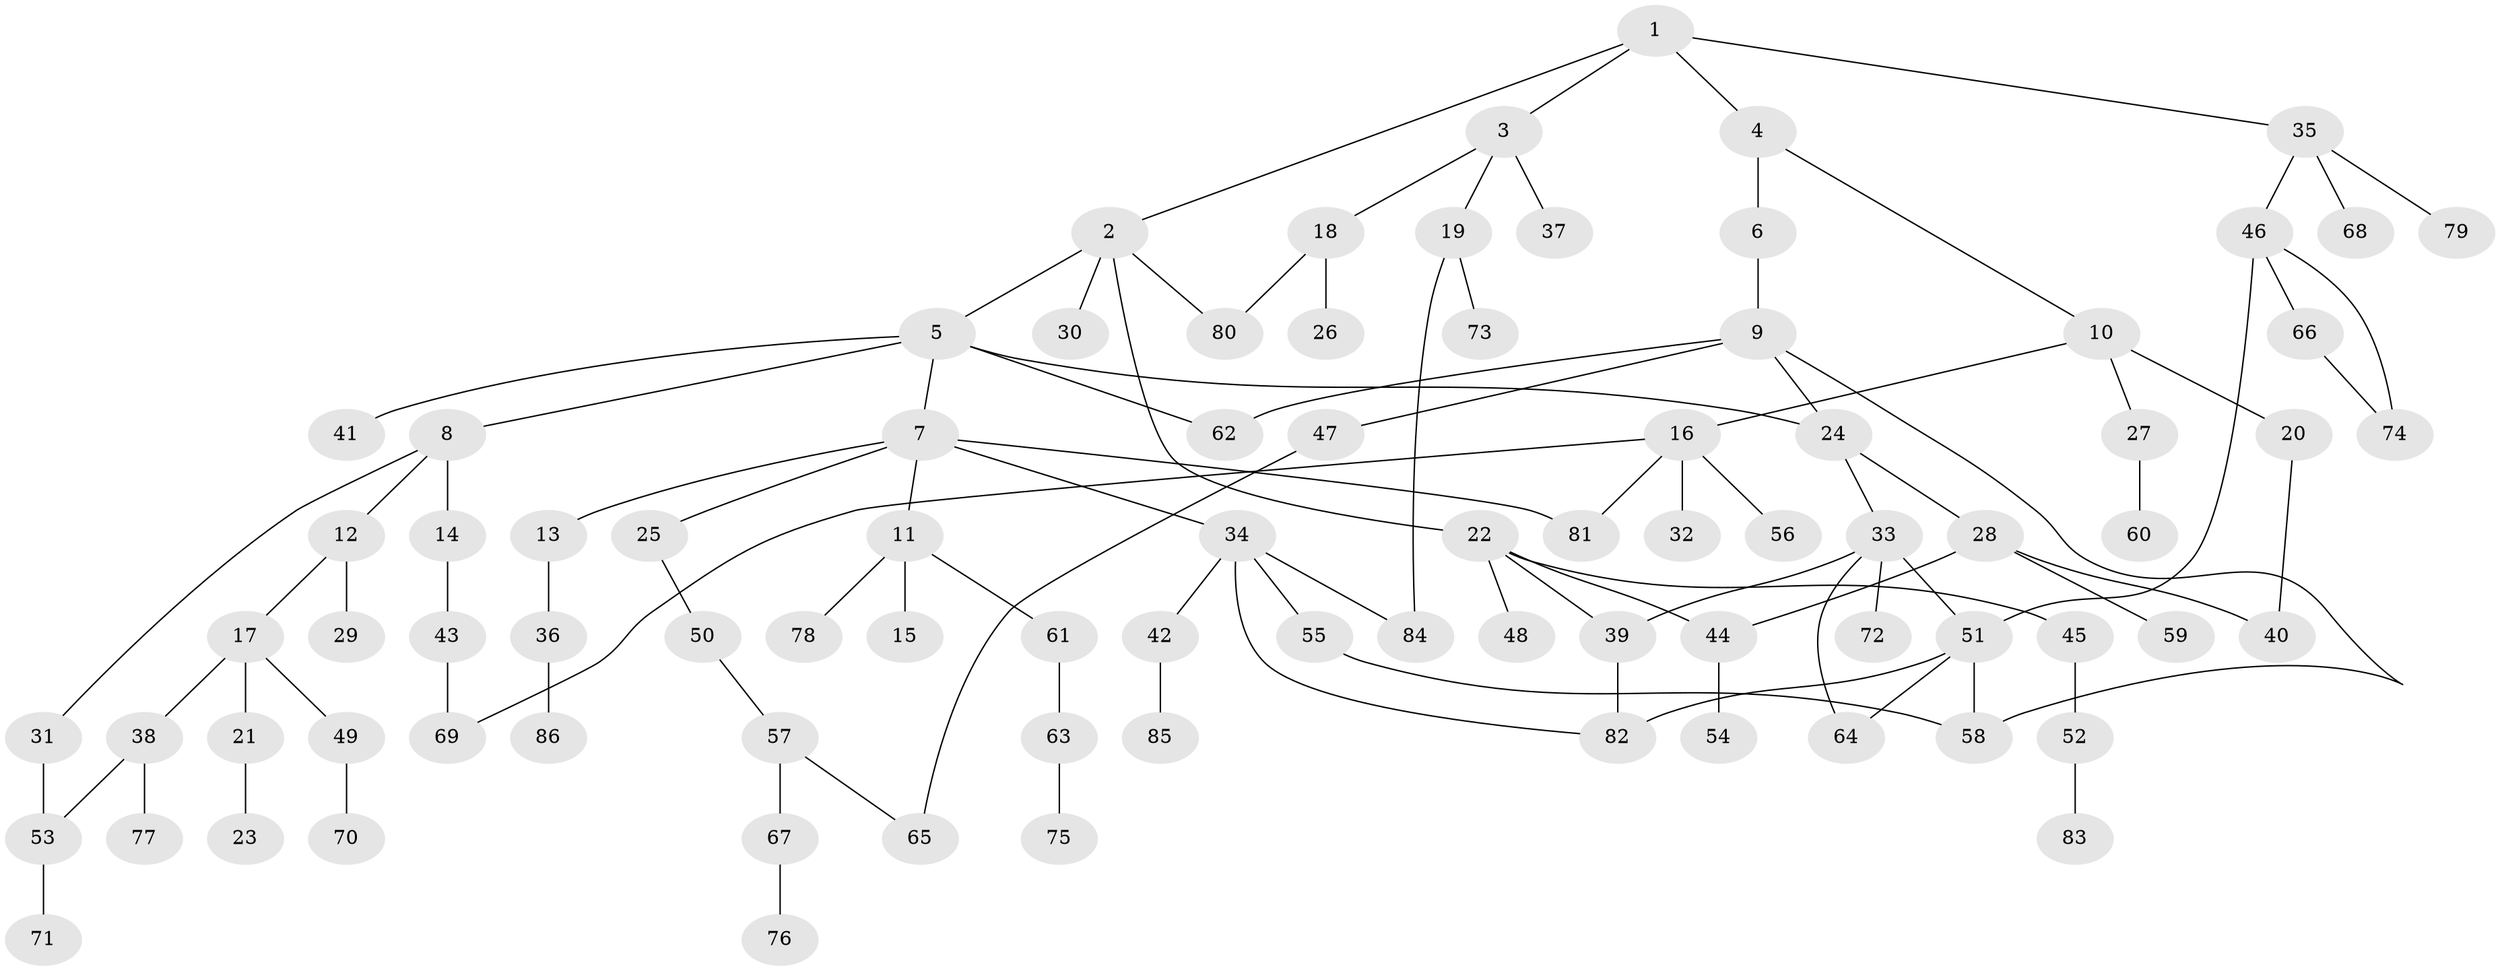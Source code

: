 // original degree distribution, {5: 0.07746478873239436, 3: 0.13380281690140844, 7: 0.014084507042253521, 2: 0.31690140845070425, 6: 0.014084507042253521, 4: 0.06338028169014084, 1: 0.38028169014084506}
// Generated by graph-tools (version 1.1) at 2025/48/03/04/25 22:48:49]
// undirected, 86 vertices, 103 edges
graph export_dot {
  node [color=gray90,style=filled];
  1;
  2;
  3;
  4;
  5;
  6;
  7;
  8;
  9;
  10;
  11;
  12;
  13;
  14;
  15;
  16;
  17;
  18;
  19;
  20;
  21;
  22;
  23;
  24;
  25;
  26;
  27;
  28;
  29;
  30;
  31;
  32;
  33;
  34;
  35;
  36;
  37;
  38;
  39;
  40;
  41;
  42;
  43;
  44;
  45;
  46;
  47;
  48;
  49;
  50;
  51;
  52;
  53;
  54;
  55;
  56;
  57;
  58;
  59;
  60;
  61;
  62;
  63;
  64;
  65;
  66;
  67;
  68;
  69;
  70;
  71;
  72;
  73;
  74;
  75;
  76;
  77;
  78;
  79;
  80;
  81;
  82;
  83;
  84;
  85;
  86;
  1 -- 2 [weight=1.0];
  1 -- 3 [weight=1.0];
  1 -- 4 [weight=1.0];
  1 -- 35 [weight=1.0];
  2 -- 5 [weight=1.0];
  2 -- 22 [weight=1.0];
  2 -- 30 [weight=2.0];
  2 -- 80 [weight=1.0];
  3 -- 18 [weight=1.0];
  3 -- 19 [weight=1.0];
  3 -- 37 [weight=1.0];
  4 -- 6 [weight=1.0];
  4 -- 10 [weight=1.0];
  5 -- 7 [weight=1.0];
  5 -- 8 [weight=1.0];
  5 -- 24 [weight=1.0];
  5 -- 41 [weight=1.0];
  5 -- 62 [weight=1.0];
  6 -- 9 [weight=1.0];
  7 -- 11 [weight=1.0];
  7 -- 13 [weight=1.0];
  7 -- 25 [weight=1.0];
  7 -- 34 [weight=1.0];
  7 -- 81 [weight=1.0];
  8 -- 12 [weight=1.0];
  8 -- 14 [weight=1.0];
  8 -- 31 [weight=1.0];
  9 -- 24 [weight=1.0];
  9 -- 47 [weight=1.0];
  9 -- 58 [weight=1.0];
  9 -- 62 [weight=1.0];
  10 -- 16 [weight=1.0];
  10 -- 20 [weight=1.0];
  10 -- 27 [weight=1.0];
  11 -- 15 [weight=1.0];
  11 -- 61 [weight=1.0];
  11 -- 78 [weight=1.0];
  12 -- 17 [weight=1.0];
  12 -- 29 [weight=1.0];
  13 -- 36 [weight=1.0];
  14 -- 43 [weight=1.0];
  16 -- 32 [weight=1.0];
  16 -- 56 [weight=1.0];
  16 -- 69 [weight=1.0];
  16 -- 81 [weight=1.0];
  17 -- 21 [weight=1.0];
  17 -- 38 [weight=1.0];
  17 -- 49 [weight=1.0];
  18 -- 26 [weight=1.0];
  18 -- 80 [weight=1.0];
  19 -- 73 [weight=1.0];
  19 -- 84 [weight=1.0];
  20 -- 40 [weight=1.0];
  21 -- 23 [weight=1.0];
  22 -- 39 [weight=1.0];
  22 -- 44 [weight=1.0];
  22 -- 45 [weight=1.0];
  22 -- 48 [weight=1.0];
  24 -- 28 [weight=1.0];
  24 -- 33 [weight=1.0];
  25 -- 50 [weight=1.0];
  27 -- 60 [weight=1.0];
  28 -- 40 [weight=1.0];
  28 -- 44 [weight=1.0];
  28 -- 59 [weight=1.0];
  31 -- 53 [weight=1.0];
  33 -- 39 [weight=1.0];
  33 -- 51 [weight=1.0];
  33 -- 64 [weight=1.0];
  33 -- 72 [weight=1.0];
  34 -- 42 [weight=1.0];
  34 -- 55 [weight=1.0];
  34 -- 82 [weight=1.0];
  34 -- 84 [weight=1.0];
  35 -- 46 [weight=1.0];
  35 -- 68 [weight=1.0];
  35 -- 79 [weight=1.0];
  36 -- 86 [weight=1.0];
  38 -- 53 [weight=1.0];
  38 -- 77 [weight=1.0];
  39 -- 82 [weight=1.0];
  42 -- 85 [weight=1.0];
  43 -- 69 [weight=1.0];
  44 -- 54 [weight=1.0];
  45 -- 52 [weight=1.0];
  46 -- 51 [weight=1.0];
  46 -- 66 [weight=1.0];
  46 -- 74 [weight=1.0];
  47 -- 65 [weight=1.0];
  49 -- 70 [weight=1.0];
  50 -- 57 [weight=1.0];
  51 -- 58 [weight=1.0];
  51 -- 64 [weight=1.0];
  51 -- 82 [weight=1.0];
  52 -- 83 [weight=1.0];
  53 -- 71 [weight=1.0];
  55 -- 58 [weight=1.0];
  57 -- 65 [weight=1.0];
  57 -- 67 [weight=1.0];
  61 -- 63 [weight=1.0];
  63 -- 75 [weight=1.0];
  66 -- 74 [weight=1.0];
  67 -- 76 [weight=1.0];
}
